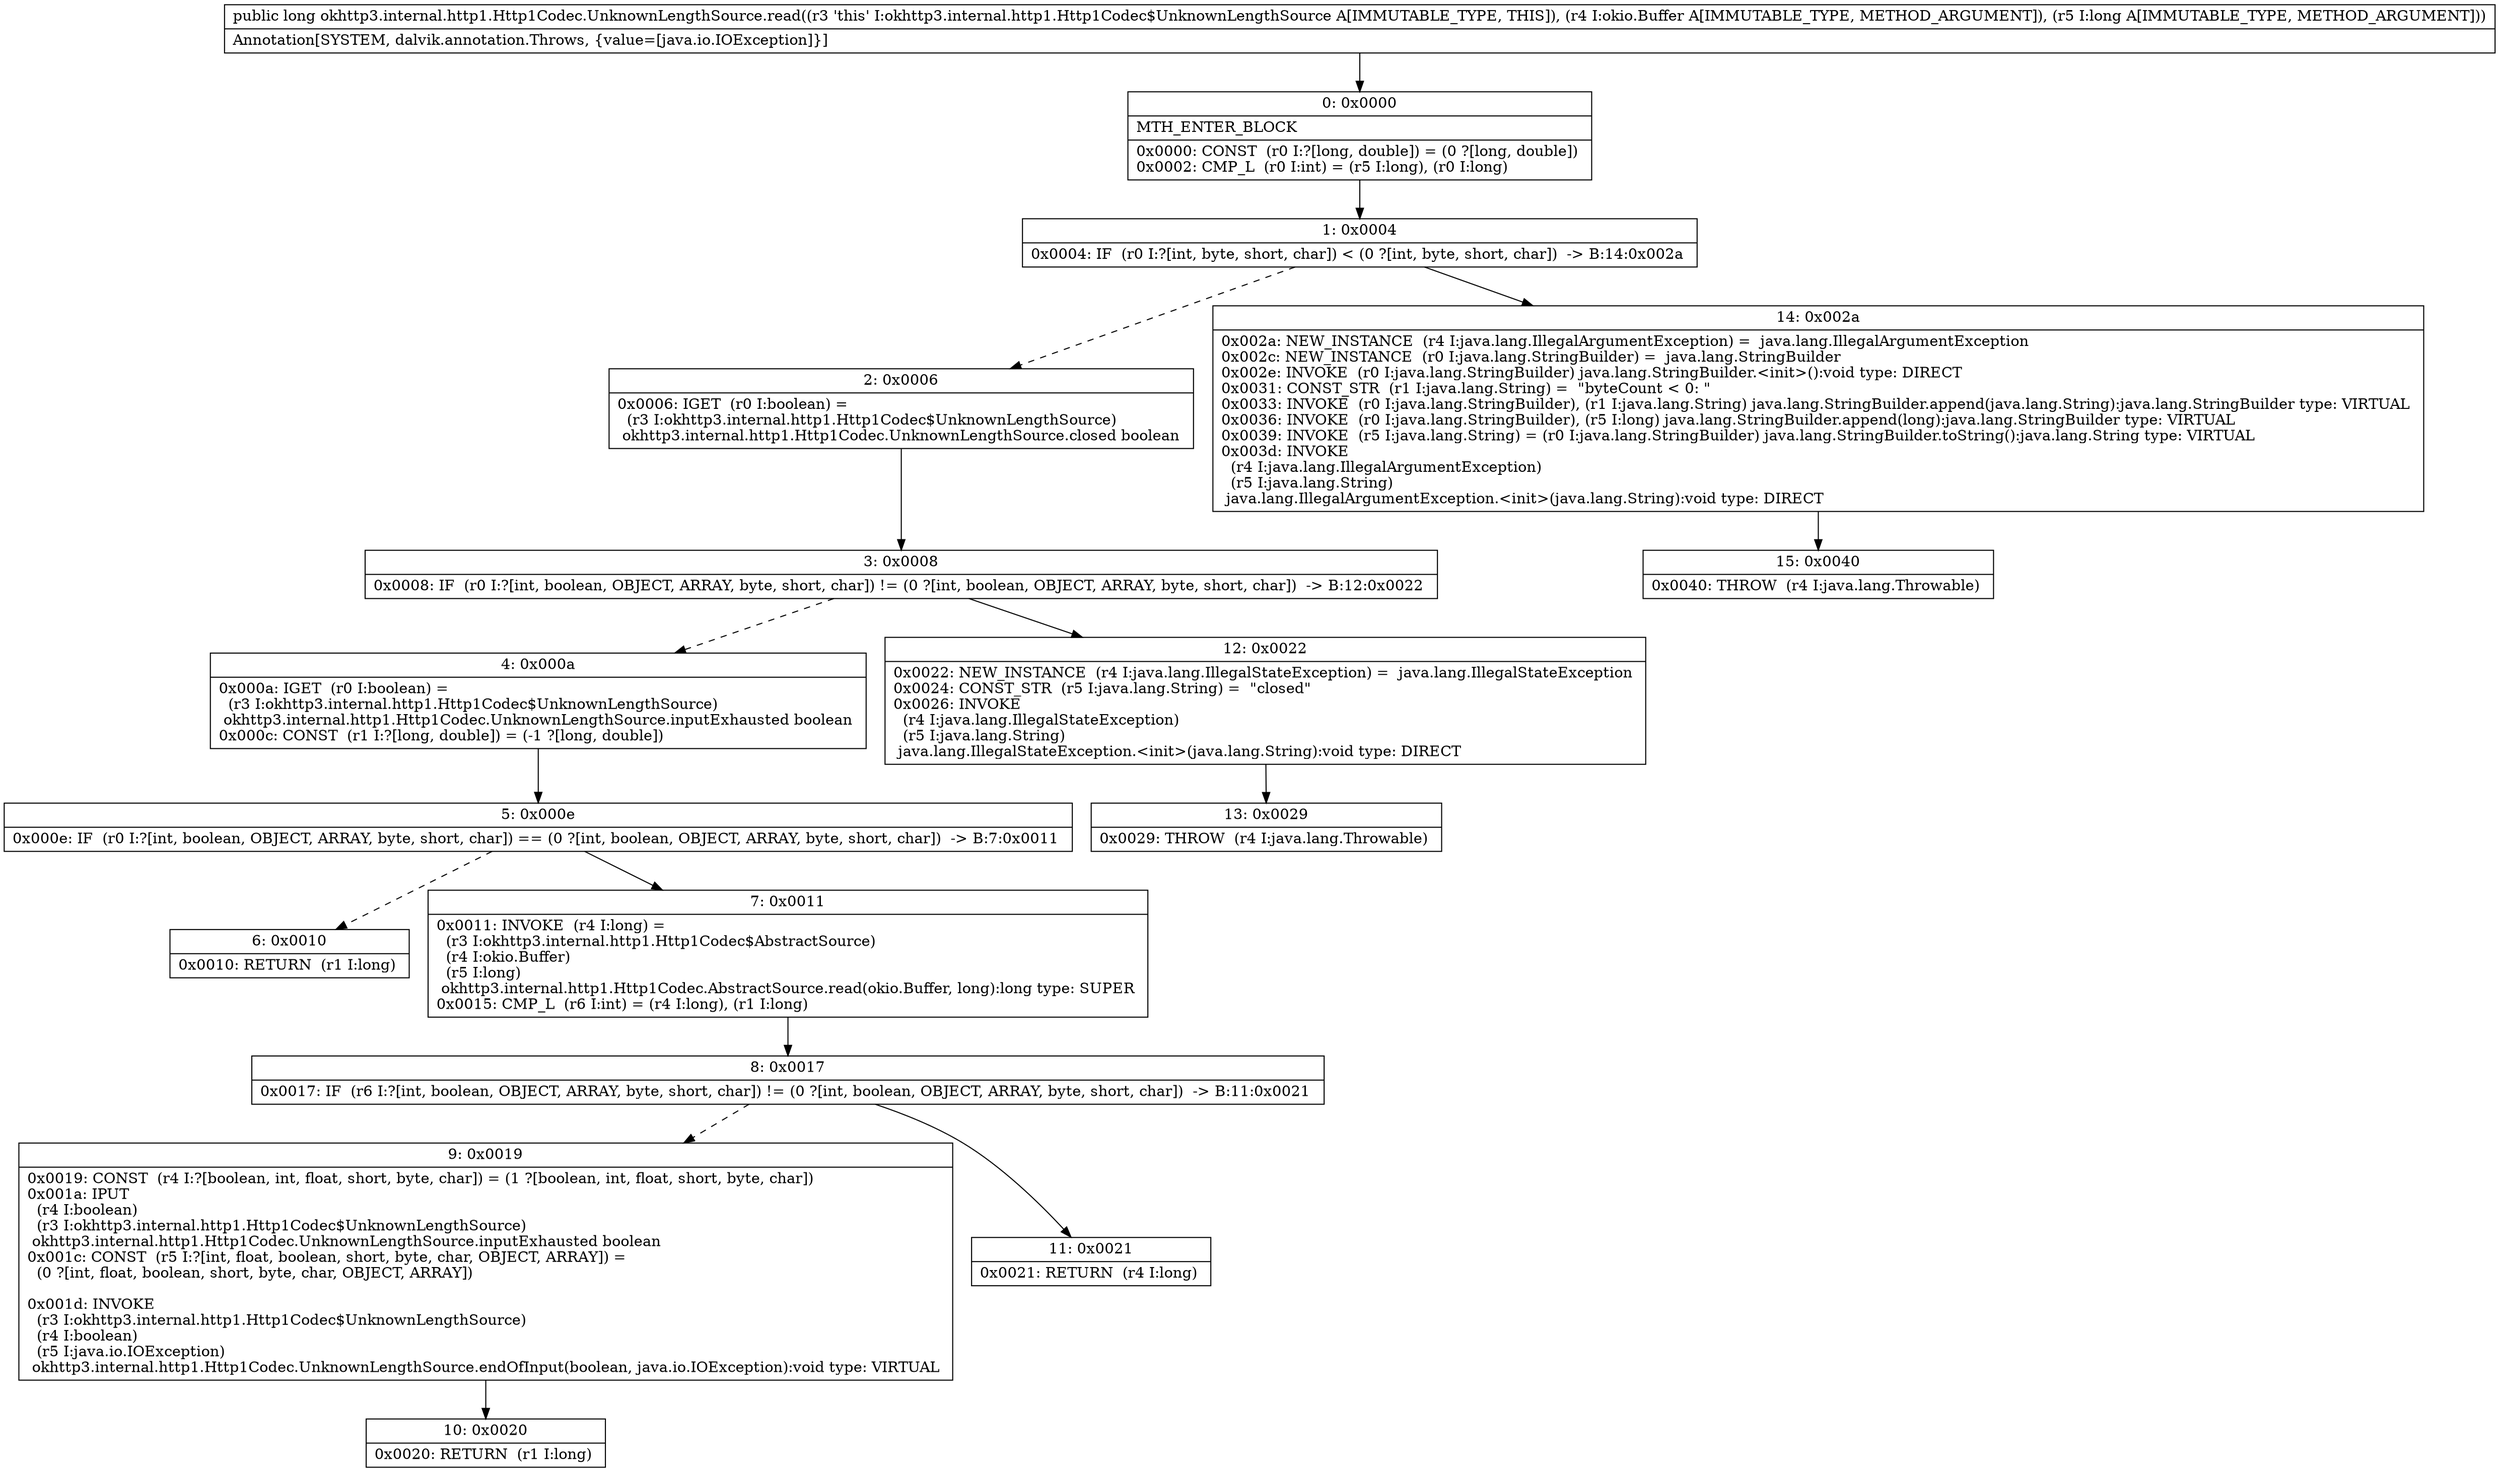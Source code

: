 digraph "CFG forokhttp3.internal.http1.Http1Codec.UnknownLengthSource.read(Lokio\/Buffer;J)J" {
Node_0 [shape=record,label="{0\:\ 0x0000|MTH_ENTER_BLOCK\l|0x0000: CONST  (r0 I:?[long, double]) = (0 ?[long, double]) \l0x0002: CMP_L  (r0 I:int) = (r5 I:long), (r0 I:long) \l}"];
Node_1 [shape=record,label="{1\:\ 0x0004|0x0004: IF  (r0 I:?[int, byte, short, char]) \< (0 ?[int, byte, short, char])  \-\> B:14:0x002a \l}"];
Node_2 [shape=record,label="{2\:\ 0x0006|0x0006: IGET  (r0 I:boolean) = \l  (r3 I:okhttp3.internal.http1.Http1Codec$UnknownLengthSource)\l okhttp3.internal.http1.Http1Codec.UnknownLengthSource.closed boolean \l}"];
Node_3 [shape=record,label="{3\:\ 0x0008|0x0008: IF  (r0 I:?[int, boolean, OBJECT, ARRAY, byte, short, char]) != (0 ?[int, boolean, OBJECT, ARRAY, byte, short, char])  \-\> B:12:0x0022 \l}"];
Node_4 [shape=record,label="{4\:\ 0x000a|0x000a: IGET  (r0 I:boolean) = \l  (r3 I:okhttp3.internal.http1.Http1Codec$UnknownLengthSource)\l okhttp3.internal.http1.Http1Codec.UnknownLengthSource.inputExhausted boolean \l0x000c: CONST  (r1 I:?[long, double]) = (\-1 ?[long, double]) \l}"];
Node_5 [shape=record,label="{5\:\ 0x000e|0x000e: IF  (r0 I:?[int, boolean, OBJECT, ARRAY, byte, short, char]) == (0 ?[int, boolean, OBJECT, ARRAY, byte, short, char])  \-\> B:7:0x0011 \l}"];
Node_6 [shape=record,label="{6\:\ 0x0010|0x0010: RETURN  (r1 I:long) \l}"];
Node_7 [shape=record,label="{7\:\ 0x0011|0x0011: INVOKE  (r4 I:long) = \l  (r3 I:okhttp3.internal.http1.Http1Codec$AbstractSource)\l  (r4 I:okio.Buffer)\l  (r5 I:long)\l okhttp3.internal.http1.Http1Codec.AbstractSource.read(okio.Buffer, long):long type: SUPER \l0x0015: CMP_L  (r6 I:int) = (r4 I:long), (r1 I:long) \l}"];
Node_8 [shape=record,label="{8\:\ 0x0017|0x0017: IF  (r6 I:?[int, boolean, OBJECT, ARRAY, byte, short, char]) != (0 ?[int, boolean, OBJECT, ARRAY, byte, short, char])  \-\> B:11:0x0021 \l}"];
Node_9 [shape=record,label="{9\:\ 0x0019|0x0019: CONST  (r4 I:?[boolean, int, float, short, byte, char]) = (1 ?[boolean, int, float, short, byte, char]) \l0x001a: IPUT  \l  (r4 I:boolean)\l  (r3 I:okhttp3.internal.http1.Http1Codec$UnknownLengthSource)\l okhttp3.internal.http1.Http1Codec.UnknownLengthSource.inputExhausted boolean \l0x001c: CONST  (r5 I:?[int, float, boolean, short, byte, char, OBJECT, ARRAY]) = \l  (0 ?[int, float, boolean, short, byte, char, OBJECT, ARRAY])\l \l0x001d: INVOKE  \l  (r3 I:okhttp3.internal.http1.Http1Codec$UnknownLengthSource)\l  (r4 I:boolean)\l  (r5 I:java.io.IOException)\l okhttp3.internal.http1.Http1Codec.UnknownLengthSource.endOfInput(boolean, java.io.IOException):void type: VIRTUAL \l}"];
Node_10 [shape=record,label="{10\:\ 0x0020|0x0020: RETURN  (r1 I:long) \l}"];
Node_11 [shape=record,label="{11\:\ 0x0021|0x0021: RETURN  (r4 I:long) \l}"];
Node_12 [shape=record,label="{12\:\ 0x0022|0x0022: NEW_INSTANCE  (r4 I:java.lang.IllegalStateException) =  java.lang.IllegalStateException \l0x0024: CONST_STR  (r5 I:java.lang.String) =  \"closed\" \l0x0026: INVOKE  \l  (r4 I:java.lang.IllegalStateException)\l  (r5 I:java.lang.String)\l java.lang.IllegalStateException.\<init\>(java.lang.String):void type: DIRECT \l}"];
Node_13 [shape=record,label="{13\:\ 0x0029|0x0029: THROW  (r4 I:java.lang.Throwable) \l}"];
Node_14 [shape=record,label="{14\:\ 0x002a|0x002a: NEW_INSTANCE  (r4 I:java.lang.IllegalArgumentException) =  java.lang.IllegalArgumentException \l0x002c: NEW_INSTANCE  (r0 I:java.lang.StringBuilder) =  java.lang.StringBuilder \l0x002e: INVOKE  (r0 I:java.lang.StringBuilder) java.lang.StringBuilder.\<init\>():void type: DIRECT \l0x0031: CONST_STR  (r1 I:java.lang.String) =  \"byteCount \< 0: \" \l0x0033: INVOKE  (r0 I:java.lang.StringBuilder), (r1 I:java.lang.String) java.lang.StringBuilder.append(java.lang.String):java.lang.StringBuilder type: VIRTUAL \l0x0036: INVOKE  (r0 I:java.lang.StringBuilder), (r5 I:long) java.lang.StringBuilder.append(long):java.lang.StringBuilder type: VIRTUAL \l0x0039: INVOKE  (r5 I:java.lang.String) = (r0 I:java.lang.StringBuilder) java.lang.StringBuilder.toString():java.lang.String type: VIRTUAL \l0x003d: INVOKE  \l  (r4 I:java.lang.IllegalArgumentException)\l  (r5 I:java.lang.String)\l java.lang.IllegalArgumentException.\<init\>(java.lang.String):void type: DIRECT \l}"];
Node_15 [shape=record,label="{15\:\ 0x0040|0x0040: THROW  (r4 I:java.lang.Throwable) \l}"];
MethodNode[shape=record,label="{public long okhttp3.internal.http1.Http1Codec.UnknownLengthSource.read((r3 'this' I:okhttp3.internal.http1.Http1Codec$UnknownLengthSource A[IMMUTABLE_TYPE, THIS]), (r4 I:okio.Buffer A[IMMUTABLE_TYPE, METHOD_ARGUMENT]), (r5 I:long A[IMMUTABLE_TYPE, METHOD_ARGUMENT]))  | Annotation[SYSTEM, dalvik.annotation.Throws, \{value=[java.io.IOException]\}]\l}"];
MethodNode -> Node_0;
Node_0 -> Node_1;
Node_1 -> Node_2[style=dashed];
Node_1 -> Node_14;
Node_2 -> Node_3;
Node_3 -> Node_4[style=dashed];
Node_3 -> Node_12;
Node_4 -> Node_5;
Node_5 -> Node_6[style=dashed];
Node_5 -> Node_7;
Node_7 -> Node_8;
Node_8 -> Node_9[style=dashed];
Node_8 -> Node_11;
Node_9 -> Node_10;
Node_12 -> Node_13;
Node_14 -> Node_15;
}

